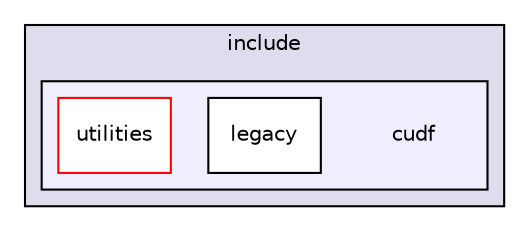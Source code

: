 digraph "cudf" {
  compound=true
  node [ fontsize="10", fontname="Helvetica"];
  edge [ labelfontsize="10", labelfontname="Helvetica"];
  subgraph clusterdir_d44c64559bbebec7f509842c48db8b23 {
    graph [ bgcolor="#ddddee", pencolor="black", label="include" fontname="Helvetica", fontsize="10", URL="dir_d44c64559bbebec7f509842c48db8b23.html"]
  subgraph clusterdir_4010bc87a0115613477f89ebf589f29d {
    graph [ bgcolor="#eeeeff", pencolor="black", label="" URL="dir_4010bc87a0115613477f89ebf589f29d.html"];
    dir_4010bc87a0115613477f89ebf589f29d [shape=plaintext label="cudf"];
    dir_eeea53a8fae276279952df3b2a0336fd [shape=box label="legacy" color="black" fillcolor="white" style="filled" URL="dir_eeea53a8fae276279952df3b2a0336fd.html"];
    dir_cfaac92d0177e24be37855ce891dfc66 [shape=box label="utilities" color="red" fillcolor="white" style="filled" URL="dir_cfaac92d0177e24be37855ce891dfc66.html"];
  }
  }
}
